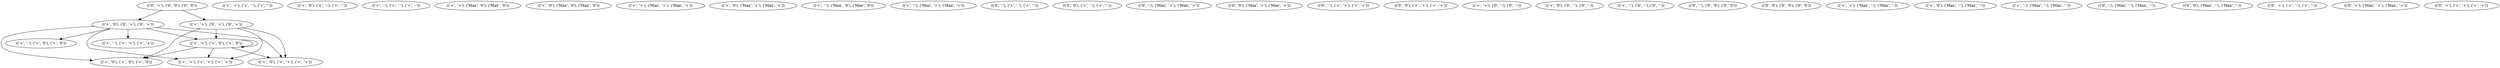 // The State Graph
digraph {
	1 [label="(('0', '+'), ('0', '0'), ('0', '0'))"]
	2 [label="(('+', '+'), ('0', '+'), ('0', '+'))"]
	3 [label="(('+', '0'), ('0', '+'), ('0', '+'))"]
	4 [label="(('+', '+'), ('+', '0'), ('+', '0'))"]
	5 [label="(('+', '0'), ('+', '0'), ('+', '0'))"]
	6 [label="(('+', '+'), ('+', '+'), ('+', '+'))"]
	7 [label="(('+', '0'), ('+', '+'), ('+', '+'))"]
	8 [label="(('+', '-'), ('+', '0'), ('+', '0'))"]
	9 [label="(('+', '-'), ('+', '+'), ('+', '+'))"]
	10 [label="(('+', '+'), ('+', '-'), ('+', '-'))"]
	11 [label="(('+', '0'), ('+', '-'), ('+', '-'))"]
	12 [label="(('+', '-'), ('+', '-'), ('+', '-'))"]
	13 [label="(('+', '+'), ('Max', '0'), ('Max', '0'))"]
	14 [label="(('+', '0'), ('Max', '0'), ('Max', '0'))"]
	15 [label="(('+', '+'), ('Max', '+'), ('Max', '+'))"]
	16 [label="(('+', '0'), ('Max', '+'), ('Max', '+'))"]
	17 [label="(('+', '-'), ('Max', '0'), ('Max', '0'))"]
	18 [label="(('+', '-'), ('Max', '+'), ('Max', '+'))"]
	19 [label="(('0', '-'), ('+', '-'), ('+', '-'))"]
	20 [label="(('0', '0'), ('+', '-'), ('+', '-'))"]
	21 [label="(('0', '-'), ('Max', '+'), ('Max', '+'))"]
	22 [label="(('0', '0'), ('Max', '+'), ('Max', '+'))"]
	23 [label="(('0', '-'), ('+', '+'), ('+', '+'))"]
	24 [label="(('0', '0'), ('+', '+'), ('+', '+'))"]
	25 [label="(('+', '+'), ('0', '-'), ('0', '-'))"]
	26 [label="(('+', '0'), ('0', '-'), ('0', '-'))"]
	27 [label="(('+', '-'), ('0', '-'), ('0', '-'))"]
	28 [label="(('0', '-'), ('0', '0'), ('0', '0'))"]
	29 [label="(('0', '0'), ('0', '0'), ('0', '0'))"]
	30 [label="(('+', '+'), ('Max', '-'), ('Max', '-'))"]
	31 [label="(('+', '0'), ('Max', '-'), ('Max', '-'))"]
	32 [label="(('+', '-'), ('Max', '-'), ('Max', '-'))"]
	33 [label="(('0', '-'), ('Max', '-'), ('Max', '-'))"]
	34 [label="(('0', '0'), ('Max', '-'), ('Max', '-'))"]
	35 [label="(('0', '+'), ('+', '-'), ('+', '-'))"]
	36 [label="(('0', '+'), ('Max', '+'), ('Max', '+'))"]
	37 [label="(('0', '+'), ('+', '+'), ('+', '+'))"]
	1 -> 2
	1 -> 3
	2 -> 4
	2 -> 5
	2 -> 6
	2 -> 7
	3 -> 5
	3 -> 4
	3 -> 8
	3 -> 7
	3 -> 6
	3 -> 9
	4 -> 4
	4 -> 5
	4 -> 6
	4 -> 7
}
